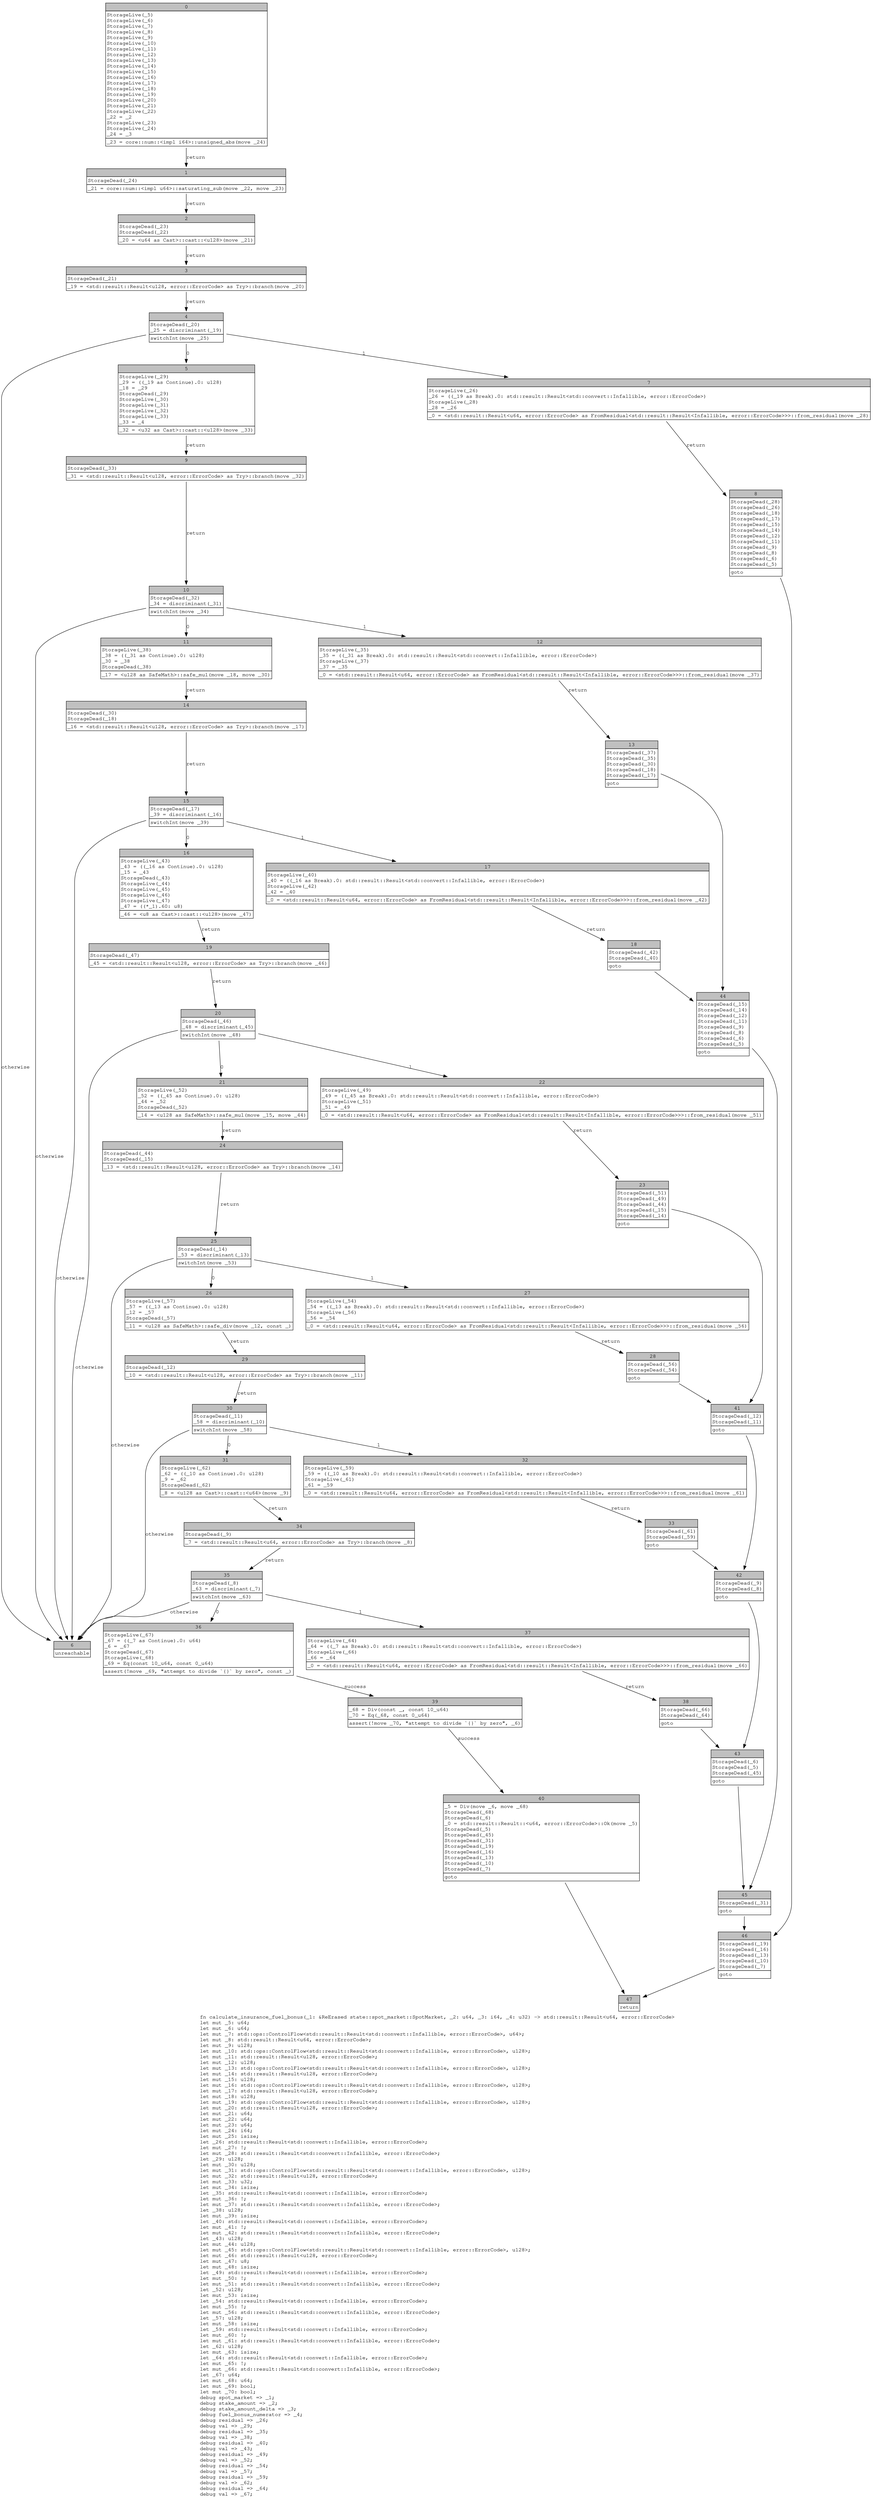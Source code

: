 digraph Mir_0_2262 {
    graph [fontname="Courier, monospace"];
    node [fontname="Courier, monospace"];
    edge [fontname="Courier, monospace"];
    label=<fn calculate_insurance_fuel_bonus(_1: &amp;ReErased state::spot_market::SpotMarket, _2: u64, _3: i64, _4: u32) -&gt; std::result::Result&lt;u64, error::ErrorCode&gt;<br align="left"/>let mut _5: u64;<br align="left"/>let mut _6: u64;<br align="left"/>let mut _7: std::ops::ControlFlow&lt;std::result::Result&lt;std::convert::Infallible, error::ErrorCode&gt;, u64&gt;;<br align="left"/>let mut _8: std::result::Result&lt;u64, error::ErrorCode&gt;;<br align="left"/>let mut _9: u128;<br align="left"/>let mut _10: std::ops::ControlFlow&lt;std::result::Result&lt;std::convert::Infallible, error::ErrorCode&gt;, u128&gt;;<br align="left"/>let mut _11: std::result::Result&lt;u128, error::ErrorCode&gt;;<br align="left"/>let mut _12: u128;<br align="left"/>let mut _13: std::ops::ControlFlow&lt;std::result::Result&lt;std::convert::Infallible, error::ErrorCode&gt;, u128&gt;;<br align="left"/>let mut _14: std::result::Result&lt;u128, error::ErrorCode&gt;;<br align="left"/>let mut _15: u128;<br align="left"/>let mut _16: std::ops::ControlFlow&lt;std::result::Result&lt;std::convert::Infallible, error::ErrorCode&gt;, u128&gt;;<br align="left"/>let mut _17: std::result::Result&lt;u128, error::ErrorCode&gt;;<br align="left"/>let mut _18: u128;<br align="left"/>let mut _19: std::ops::ControlFlow&lt;std::result::Result&lt;std::convert::Infallible, error::ErrorCode&gt;, u128&gt;;<br align="left"/>let mut _20: std::result::Result&lt;u128, error::ErrorCode&gt;;<br align="left"/>let mut _21: u64;<br align="left"/>let mut _22: u64;<br align="left"/>let mut _23: u64;<br align="left"/>let mut _24: i64;<br align="left"/>let mut _25: isize;<br align="left"/>let _26: std::result::Result&lt;std::convert::Infallible, error::ErrorCode&gt;;<br align="left"/>let mut _27: !;<br align="left"/>let mut _28: std::result::Result&lt;std::convert::Infallible, error::ErrorCode&gt;;<br align="left"/>let _29: u128;<br align="left"/>let mut _30: u128;<br align="left"/>let mut _31: std::ops::ControlFlow&lt;std::result::Result&lt;std::convert::Infallible, error::ErrorCode&gt;, u128&gt;;<br align="left"/>let mut _32: std::result::Result&lt;u128, error::ErrorCode&gt;;<br align="left"/>let mut _33: u32;<br align="left"/>let mut _34: isize;<br align="left"/>let _35: std::result::Result&lt;std::convert::Infallible, error::ErrorCode&gt;;<br align="left"/>let mut _36: !;<br align="left"/>let mut _37: std::result::Result&lt;std::convert::Infallible, error::ErrorCode&gt;;<br align="left"/>let _38: u128;<br align="left"/>let mut _39: isize;<br align="left"/>let _40: std::result::Result&lt;std::convert::Infallible, error::ErrorCode&gt;;<br align="left"/>let mut _41: !;<br align="left"/>let mut _42: std::result::Result&lt;std::convert::Infallible, error::ErrorCode&gt;;<br align="left"/>let _43: u128;<br align="left"/>let mut _44: u128;<br align="left"/>let mut _45: std::ops::ControlFlow&lt;std::result::Result&lt;std::convert::Infallible, error::ErrorCode&gt;, u128&gt;;<br align="left"/>let mut _46: std::result::Result&lt;u128, error::ErrorCode&gt;;<br align="left"/>let mut _47: u8;<br align="left"/>let mut _48: isize;<br align="left"/>let _49: std::result::Result&lt;std::convert::Infallible, error::ErrorCode&gt;;<br align="left"/>let mut _50: !;<br align="left"/>let mut _51: std::result::Result&lt;std::convert::Infallible, error::ErrorCode&gt;;<br align="left"/>let _52: u128;<br align="left"/>let mut _53: isize;<br align="left"/>let _54: std::result::Result&lt;std::convert::Infallible, error::ErrorCode&gt;;<br align="left"/>let mut _55: !;<br align="left"/>let mut _56: std::result::Result&lt;std::convert::Infallible, error::ErrorCode&gt;;<br align="left"/>let _57: u128;<br align="left"/>let mut _58: isize;<br align="left"/>let _59: std::result::Result&lt;std::convert::Infallible, error::ErrorCode&gt;;<br align="left"/>let mut _60: !;<br align="left"/>let mut _61: std::result::Result&lt;std::convert::Infallible, error::ErrorCode&gt;;<br align="left"/>let _62: u128;<br align="left"/>let mut _63: isize;<br align="left"/>let _64: std::result::Result&lt;std::convert::Infallible, error::ErrorCode&gt;;<br align="left"/>let mut _65: !;<br align="left"/>let mut _66: std::result::Result&lt;std::convert::Infallible, error::ErrorCode&gt;;<br align="left"/>let _67: u64;<br align="left"/>let mut _68: u64;<br align="left"/>let mut _69: bool;<br align="left"/>let mut _70: bool;<br align="left"/>debug spot_market =&gt; _1;<br align="left"/>debug stake_amount =&gt; _2;<br align="left"/>debug stake_amount_delta =&gt; _3;<br align="left"/>debug fuel_bonus_numerator =&gt; _4;<br align="left"/>debug residual =&gt; _26;<br align="left"/>debug val =&gt; _29;<br align="left"/>debug residual =&gt; _35;<br align="left"/>debug val =&gt; _38;<br align="left"/>debug residual =&gt; _40;<br align="left"/>debug val =&gt; _43;<br align="left"/>debug residual =&gt; _49;<br align="left"/>debug val =&gt; _52;<br align="left"/>debug residual =&gt; _54;<br align="left"/>debug val =&gt; _57;<br align="left"/>debug residual =&gt; _59;<br align="left"/>debug val =&gt; _62;<br align="left"/>debug residual =&gt; _64;<br align="left"/>debug val =&gt; _67;<br align="left"/>>;
    bb0__0_2262 [shape="none", label=<<table border="0" cellborder="1" cellspacing="0"><tr><td bgcolor="gray" align="center" colspan="1">0</td></tr><tr><td align="left" balign="left">StorageLive(_5)<br/>StorageLive(_6)<br/>StorageLive(_7)<br/>StorageLive(_8)<br/>StorageLive(_9)<br/>StorageLive(_10)<br/>StorageLive(_11)<br/>StorageLive(_12)<br/>StorageLive(_13)<br/>StorageLive(_14)<br/>StorageLive(_15)<br/>StorageLive(_16)<br/>StorageLive(_17)<br/>StorageLive(_18)<br/>StorageLive(_19)<br/>StorageLive(_20)<br/>StorageLive(_21)<br/>StorageLive(_22)<br/>_22 = _2<br/>StorageLive(_23)<br/>StorageLive(_24)<br/>_24 = _3<br/></td></tr><tr><td align="left">_23 = core::num::&lt;impl i64&gt;::unsigned_abs(move _24)</td></tr></table>>];
    bb1__0_2262 [shape="none", label=<<table border="0" cellborder="1" cellspacing="0"><tr><td bgcolor="gray" align="center" colspan="1">1</td></tr><tr><td align="left" balign="left">StorageDead(_24)<br/></td></tr><tr><td align="left">_21 = core::num::&lt;impl u64&gt;::saturating_sub(move _22, move _23)</td></tr></table>>];
    bb2__0_2262 [shape="none", label=<<table border="0" cellborder="1" cellspacing="0"><tr><td bgcolor="gray" align="center" colspan="1">2</td></tr><tr><td align="left" balign="left">StorageDead(_23)<br/>StorageDead(_22)<br/></td></tr><tr><td align="left">_20 = &lt;u64 as Cast&gt;::cast::&lt;u128&gt;(move _21)</td></tr></table>>];
    bb3__0_2262 [shape="none", label=<<table border="0" cellborder="1" cellspacing="0"><tr><td bgcolor="gray" align="center" colspan="1">3</td></tr><tr><td align="left" balign="left">StorageDead(_21)<br/></td></tr><tr><td align="left">_19 = &lt;std::result::Result&lt;u128, error::ErrorCode&gt; as Try&gt;::branch(move _20)</td></tr></table>>];
    bb4__0_2262 [shape="none", label=<<table border="0" cellborder="1" cellspacing="0"><tr><td bgcolor="gray" align="center" colspan="1">4</td></tr><tr><td align="left" balign="left">StorageDead(_20)<br/>_25 = discriminant(_19)<br/></td></tr><tr><td align="left">switchInt(move _25)</td></tr></table>>];
    bb5__0_2262 [shape="none", label=<<table border="0" cellborder="1" cellspacing="0"><tr><td bgcolor="gray" align="center" colspan="1">5</td></tr><tr><td align="left" balign="left">StorageLive(_29)<br/>_29 = ((_19 as Continue).0: u128)<br/>_18 = _29<br/>StorageDead(_29)<br/>StorageLive(_30)<br/>StorageLive(_31)<br/>StorageLive(_32)<br/>StorageLive(_33)<br/>_33 = _4<br/></td></tr><tr><td align="left">_32 = &lt;u32 as Cast&gt;::cast::&lt;u128&gt;(move _33)</td></tr></table>>];
    bb6__0_2262 [shape="none", label=<<table border="0" cellborder="1" cellspacing="0"><tr><td bgcolor="gray" align="center" colspan="1">6</td></tr><tr><td align="left">unreachable</td></tr></table>>];
    bb7__0_2262 [shape="none", label=<<table border="0" cellborder="1" cellspacing="0"><tr><td bgcolor="gray" align="center" colspan="1">7</td></tr><tr><td align="left" balign="left">StorageLive(_26)<br/>_26 = ((_19 as Break).0: std::result::Result&lt;std::convert::Infallible, error::ErrorCode&gt;)<br/>StorageLive(_28)<br/>_28 = _26<br/></td></tr><tr><td align="left">_0 = &lt;std::result::Result&lt;u64, error::ErrorCode&gt; as FromResidual&lt;std::result::Result&lt;Infallible, error::ErrorCode&gt;&gt;&gt;::from_residual(move _28)</td></tr></table>>];
    bb8__0_2262 [shape="none", label=<<table border="0" cellborder="1" cellspacing="0"><tr><td bgcolor="gray" align="center" colspan="1">8</td></tr><tr><td align="left" balign="left">StorageDead(_28)<br/>StorageDead(_26)<br/>StorageDead(_18)<br/>StorageDead(_17)<br/>StorageDead(_15)<br/>StorageDead(_14)<br/>StorageDead(_12)<br/>StorageDead(_11)<br/>StorageDead(_9)<br/>StorageDead(_8)<br/>StorageDead(_6)<br/>StorageDead(_5)<br/></td></tr><tr><td align="left">goto</td></tr></table>>];
    bb9__0_2262 [shape="none", label=<<table border="0" cellborder="1" cellspacing="0"><tr><td bgcolor="gray" align="center" colspan="1">9</td></tr><tr><td align="left" balign="left">StorageDead(_33)<br/></td></tr><tr><td align="left">_31 = &lt;std::result::Result&lt;u128, error::ErrorCode&gt; as Try&gt;::branch(move _32)</td></tr></table>>];
    bb10__0_2262 [shape="none", label=<<table border="0" cellborder="1" cellspacing="0"><tr><td bgcolor="gray" align="center" colspan="1">10</td></tr><tr><td align="left" balign="left">StorageDead(_32)<br/>_34 = discriminant(_31)<br/></td></tr><tr><td align="left">switchInt(move _34)</td></tr></table>>];
    bb11__0_2262 [shape="none", label=<<table border="0" cellborder="1" cellspacing="0"><tr><td bgcolor="gray" align="center" colspan="1">11</td></tr><tr><td align="left" balign="left">StorageLive(_38)<br/>_38 = ((_31 as Continue).0: u128)<br/>_30 = _38<br/>StorageDead(_38)<br/></td></tr><tr><td align="left">_17 = &lt;u128 as SafeMath&gt;::safe_mul(move _18, move _30)</td></tr></table>>];
    bb12__0_2262 [shape="none", label=<<table border="0" cellborder="1" cellspacing="0"><tr><td bgcolor="gray" align="center" colspan="1">12</td></tr><tr><td align="left" balign="left">StorageLive(_35)<br/>_35 = ((_31 as Break).0: std::result::Result&lt;std::convert::Infallible, error::ErrorCode&gt;)<br/>StorageLive(_37)<br/>_37 = _35<br/></td></tr><tr><td align="left">_0 = &lt;std::result::Result&lt;u64, error::ErrorCode&gt; as FromResidual&lt;std::result::Result&lt;Infallible, error::ErrorCode&gt;&gt;&gt;::from_residual(move _37)</td></tr></table>>];
    bb13__0_2262 [shape="none", label=<<table border="0" cellborder="1" cellspacing="0"><tr><td bgcolor="gray" align="center" colspan="1">13</td></tr><tr><td align="left" balign="left">StorageDead(_37)<br/>StorageDead(_35)<br/>StorageDead(_30)<br/>StorageDead(_18)<br/>StorageDead(_17)<br/></td></tr><tr><td align="left">goto</td></tr></table>>];
    bb14__0_2262 [shape="none", label=<<table border="0" cellborder="1" cellspacing="0"><tr><td bgcolor="gray" align="center" colspan="1">14</td></tr><tr><td align="left" balign="left">StorageDead(_30)<br/>StorageDead(_18)<br/></td></tr><tr><td align="left">_16 = &lt;std::result::Result&lt;u128, error::ErrorCode&gt; as Try&gt;::branch(move _17)</td></tr></table>>];
    bb15__0_2262 [shape="none", label=<<table border="0" cellborder="1" cellspacing="0"><tr><td bgcolor="gray" align="center" colspan="1">15</td></tr><tr><td align="left" balign="left">StorageDead(_17)<br/>_39 = discriminant(_16)<br/></td></tr><tr><td align="left">switchInt(move _39)</td></tr></table>>];
    bb16__0_2262 [shape="none", label=<<table border="0" cellborder="1" cellspacing="0"><tr><td bgcolor="gray" align="center" colspan="1">16</td></tr><tr><td align="left" balign="left">StorageLive(_43)<br/>_43 = ((_16 as Continue).0: u128)<br/>_15 = _43<br/>StorageDead(_43)<br/>StorageLive(_44)<br/>StorageLive(_45)<br/>StorageLive(_46)<br/>StorageLive(_47)<br/>_47 = ((*_1).60: u8)<br/></td></tr><tr><td align="left">_46 = &lt;u8 as Cast&gt;::cast::&lt;u128&gt;(move _47)</td></tr></table>>];
    bb17__0_2262 [shape="none", label=<<table border="0" cellborder="1" cellspacing="0"><tr><td bgcolor="gray" align="center" colspan="1">17</td></tr><tr><td align="left" balign="left">StorageLive(_40)<br/>_40 = ((_16 as Break).0: std::result::Result&lt;std::convert::Infallible, error::ErrorCode&gt;)<br/>StorageLive(_42)<br/>_42 = _40<br/></td></tr><tr><td align="left">_0 = &lt;std::result::Result&lt;u64, error::ErrorCode&gt; as FromResidual&lt;std::result::Result&lt;Infallible, error::ErrorCode&gt;&gt;&gt;::from_residual(move _42)</td></tr></table>>];
    bb18__0_2262 [shape="none", label=<<table border="0" cellborder="1" cellspacing="0"><tr><td bgcolor="gray" align="center" colspan="1">18</td></tr><tr><td align="left" balign="left">StorageDead(_42)<br/>StorageDead(_40)<br/></td></tr><tr><td align="left">goto</td></tr></table>>];
    bb19__0_2262 [shape="none", label=<<table border="0" cellborder="1" cellspacing="0"><tr><td bgcolor="gray" align="center" colspan="1">19</td></tr><tr><td align="left" balign="left">StorageDead(_47)<br/></td></tr><tr><td align="left">_45 = &lt;std::result::Result&lt;u128, error::ErrorCode&gt; as Try&gt;::branch(move _46)</td></tr></table>>];
    bb20__0_2262 [shape="none", label=<<table border="0" cellborder="1" cellspacing="0"><tr><td bgcolor="gray" align="center" colspan="1">20</td></tr><tr><td align="left" balign="left">StorageDead(_46)<br/>_48 = discriminant(_45)<br/></td></tr><tr><td align="left">switchInt(move _48)</td></tr></table>>];
    bb21__0_2262 [shape="none", label=<<table border="0" cellborder="1" cellspacing="0"><tr><td bgcolor="gray" align="center" colspan="1">21</td></tr><tr><td align="left" balign="left">StorageLive(_52)<br/>_52 = ((_45 as Continue).0: u128)<br/>_44 = _52<br/>StorageDead(_52)<br/></td></tr><tr><td align="left">_14 = &lt;u128 as SafeMath&gt;::safe_mul(move _15, move _44)</td></tr></table>>];
    bb22__0_2262 [shape="none", label=<<table border="0" cellborder="1" cellspacing="0"><tr><td bgcolor="gray" align="center" colspan="1">22</td></tr><tr><td align="left" balign="left">StorageLive(_49)<br/>_49 = ((_45 as Break).0: std::result::Result&lt;std::convert::Infallible, error::ErrorCode&gt;)<br/>StorageLive(_51)<br/>_51 = _49<br/></td></tr><tr><td align="left">_0 = &lt;std::result::Result&lt;u64, error::ErrorCode&gt; as FromResidual&lt;std::result::Result&lt;Infallible, error::ErrorCode&gt;&gt;&gt;::from_residual(move _51)</td></tr></table>>];
    bb23__0_2262 [shape="none", label=<<table border="0" cellborder="1" cellspacing="0"><tr><td bgcolor="gray" align="center" colspan="1">23</td></tr><tr><td align="left" balign="left">StorageDead(_51)<br/>StorageDead(_49)<br/>StorageDead(_44)<br/>StorageDead(_15)<br/>StorageDead(_14)<br/></td></tr><tr><td align="left">goto</td></tr></table>>];
    bb24__0_2262 [shape="none", label=<<table border="0" cellborder="1" cellspacing="0"><tr><td bgcolor="gray" align="center" colspan="1">24</td></tr><tr><td align="left" balign="left">StorageDead(_44)<br/>StorageDead(_15)<br/></td></tr><tr><td align="left">_13 = &lt;std::result::Result&lt;u128, error::ErrorCode&gt; as Try&gt;::branch(move _14)</td></tr></table>>];
    bb25__0_2262 [shape="none", label=<<table border="0" cellborder="1" cellspacing="0"><tr><td bgcolor="gray" align="center" colspan="1">25</td></tr><tr><td align="left" balign="left">StorageDead(_14)<br/>_53 = discriminant(_13)<br/></td></tr><tr><td align="left">switchInt(move _53)</td></tr></table>>];
    bb26__0_2262 [shape="none", label=<<table border="0" cellborder="1" cellspacing="0"><tr><td bgcolor="gray" align="center" colspan="1">26</td></tr><tr><td align="left" balign="left">StorageLive(_57)<br/>_57 = ((_13 as Continue).0: u128)<br/>_12 = _57<br/>StorageDead(_57)<br/></td></tr><tr><td align="left">_11 = &lt;u128 as SafeMath&gt;::safe_div(move _12, const _)</td></tr></table>>];
    bb27__0_2262 [shape="none", label=<<table border="0" cellborder="1" cellspacing="0"><tr><td bgcolor="gray" align="center" colspan="1">27</td></tr><tr><td align="left" balign="left">StorageLive(_54)<br/>_54 = ((_13 as Break).0: std::result::Result&lt;std::convert::Infallible, error::ErrorCode&gt;)<br/>StorageLive(_56)<br/>_56 = _54<br/></td></tr><tr><td align="left">_0 = &lt;std::result::Result&lt;u64, error::ErrorCode&gt; as FromResidual&lt;std::result::Result&lt;Infallible, error::ErrorCode&gt;&gt;&gt;::from_residual(move _56)</td></tr></table>>];
    bb28__0_2262 [shape="none", label=<<table border="0" cellborder="1" cellspacing="0"><tr><td bgcolor="gray" align="center" colspan="1">28</td></tr><tr><td align="left" balign="left">StorageDead(_56)<br/>StorageDead(_54)<br/></td></tr><tr><td align="left">goto</td></tr></table>>];
    bb29__0_2262 [shape="none", label=<<table border="0" cellborder="1" cellspacing="0"><tr><td bgcolor="gray" align="center" colspan="1">29</td></tr><tr><td align="left" balign="left">StorageDead(_12)<br/></td></tr><tr><td align="left">_10 = &lt;std::result::Result&lt;u128, error::ErrorCode&gt; as Try&gt;::branch(move _11)</td></tr></table>>];
    bb30__0_2262 [shape="none", label=<<table border="0" cellborder="1" cellspacing="0"><tr><td bgcolor="gray" align="center" colspan="1">30</td></tr><tr><td align="left" balign="left">StorageDead(_11)<br/>_58 = discriminant(_10)<br/></td></tr><tr><td align="left">switchInt(move _58)</td></tr></table>>];
    bb31__0_2262 [shape="none", label=<<table border="0" cellborder="1" cellspacing="0"><tr><td bgcolor="gray" align="center" colspan="1">31</td></tr><tr><td align="left" balign="left">StorageLive(_62)<br/>_62 = ((_10 as Continue).0: u128)<br/>_9 = _62<br/>StorageDead(_62)<br/></td></tr><tr><td align="left">_8 = &lt;u128 as Cast&gt;::cast::&lt;u64&gt;(move _9)</td></tr></table>>];
    bb32__0_2262 [shape="none", label=<<table border="0" cellborder="1" cellspacing="0"><tr><td bgcolor="gray" align="center" colspan="1">32</td></tr><tr><td align="left" balign="left">StorageLive(_59)<br/>_59 = ((_10 as Break).0: std::result::Result&lt;std::convert::Infallible, error::ErrorCode&gt;)<br/>StorageLive(_61)<br/>_61 = _59<br/></td></tr><tr><td align="left">_0 = &lt;std::result::Result&lt;u64, error::ErrorCode&gt; as FromResidual&lt;std::result::Result&lt;Infallible, error::ErrorCode&gt;&gt;&gt;::from_residual(move _61)</td></tr></table>>];
    bb33__0_2262 [shape="none", label=<<table border="0" cellborder="1" cellspacing="0"><tr><td bgcolor="gray" align="center" colspan="1">33</td></tr><tr><td align="left" balign="left">StorageDead(_61)<br/>StorageDead(_59)<br/></td></tr><tr><td align="left">goto</td></tr></table>>];
    bb34__0_2262 [shape="none", label=<<table border="0" cellborder="1" cellspacing="0"><tr><td bgcolor="gray" align="center" colspan="1">34</td></tr><tr><td align="left" balign="left">StorageDead(_9)<br/></td></tr><tr><td align="left">_7 = &lt;std::result::Result&lt;u64, error::ErrorCode&gt; as Try&gt;::branch(move _8)</td></tr></table>>];
    bb35__0_2262 [shape="none", label=<<table border="0" cellborder="1" cellspacing="0"><tr><td bgcolor="gray" align="center" colspan="1">35</td></tr><tr><td align="left" balign="left">StorageDead(_8)<br/>_63 = discriminant(_7)<br/></td></tr><tr><td align="left">switchInt(move _63)</td></tr></table>>];
    bb36__0_2262 [shape="none", label=<<table border="0" cellborder="1" cellspacing="0"><tr><td bgcolor="gray" align="center" colspan="1">36</td></tr><tr><td align="left" balign="left">StorageLive(_67)<br/>_67 = ((_7 as Continue).0: u64)<br/>_6 = _67<br/>StorageDead(_67)<br/>StorageLive(_68)<br/>_69 = Eq(const 10_u64, const 0_u64)<br/></td></tr><tr><td align="left">assert(!move _69, &quot;attempt to divide `{}` by zero&quot;, const _)</td></tr></table>>];
    bb37__0_2262 [shape="none", label=<<table border="0" cellborder="1" cellspacing="0"><tr><td bgcolor="gray" align="center" colspan="1">37</td></tr><tr><td align="left" balign="left">StorageLive(_64)<br/>_64 = ((_7 as Break).0: std::result::Result&lt;std::convert::Infallible, error::ErrorCode&gt;)<br/>StorageLive(_66)<br/>_66 = _64<br/></td></tr><tr><td align="left">_0 = &lt;std::result::Result&lt;u64, error::ErrorCode&gt; as FromResidual&lt;std::result::Result&lt;Infallible, error::ErrorCode&gt;&gt;&gt;::from_residual(move _66)</td></tr></table>>];
    bb38__0_2262 [shape="none", label=<<table border="0" cellborder="1" cellspacing="0"><tr><td bgcolor="gray" align="center" colspan="1">38</td></tr><tr><td align="left" balign="left">StorageDead(_66)<br/>StorageDead(_64)<br/></td></tr><tr><td align="left">goto</td></tr></table>>];
    bb39__0_2262 [shape="none", label=<<table border="0" cellborder="1" cellspacing="0"><tr><td bgcolor="gray" align="center" colspan="1">39</td></tr><tr><td align="left" balign="left">_68 = Div(const _, const 10_u64)<br/>_70 = Eq(_68, const 0_u64)<br/></td></tr><tr><td align="left">assert(!move _70, &quot;attempt to divide `{}` by zero&quot;, _6)</td></tr></table>>];
    bb40__0_2262 [shape="none", label=<<table border="0" cellborder="1" cellspacing="0"><tr><td bgcolor="gray" align="center" colspan="1">40</td></tr><tr><td align="left" balign="left">_5 = Div(move _6, move _68)<br/>StorageDead(_68)<br/>StorageDead(_6)<br/>_0 = std::result::Result::&lt;u64, error::ErrorCode&gt;::Ok(move _5)<br/>StorageDead(_5)<br/>StorageDead(_45)<br/>StorageDead(_31)<br/>StorageDead(_19)<br/>StorageDead(_16)<br/>StorageDead(_13)<br/>StorageDead(_10)<br/>StorageDead(_7)<br/></td></tr><tr><td align="left">goto</td></tr></table>>];
    bb41__0_2262 [shape="none", label=<<table border="0" cellborder="1" cellspacing="0"><tr><td bgcolor="gray" align="center" colspan="1">41</td></tr><tr><td align="left" balign="left">StorageDead(_12)<br/>StorageDead(_11)<br/></td></tr><tr><td align="left">goto</td></tr></table>>];
    bb42__0_2262 [shape="none", label=<<table border="0" cellborder="1" cellspacing="0"><tr><td bgcolor="gray" align="center" colspan="1">42</td></tr><tr><td align="left" balign="left">StorageDead(_9)<br/>StorageDead(_8)<br/></td></tr><tr><td align="left">goto</td></tr></table>>];
    bb43__0_2262 [shape="none", label=<<table border="0" cellborder="1" cellspacing="0"><tr><td bgcolor="gray" align="center" colspan="1">43</td></tr><tr><td align="left" balign="left">StorageDead(_6)<br/>StorageDead(_5)<br/>StorageDead(_45)<br/></td></tr><tr><td align="left">goto</td></tr></table>>];
    bb44__0_2262 [shape="none", label=<<table border="0" cellborder="1" cellspacing="0"><tr><td bgcolor="gray" align="center" colspan="1">44</td></tr><tr><td align="left" balign="left">StorageDead(_15)<br/>StorageDead(_14)<br/>StorageDead(_12)<br/>StorageDead(_11)<br/>StorageDead(_9)<br/>StorageDead(_8)<br/>StorageDead(_6)<br/>StorageDead(_5)<br/></td></tr><tr><td align="left">goto</td></tr></table>>];
    bb45__0_2262 [shape="none", label=<<table border="0" cellborder="1" cellspacing="0"><tr><td bgcolor="gray" align="center" colspan="1">45</td></tr><tr><td align="left" balign="left">StorageDead(_31)<br/></td></tr><tr><td align="left">goto</td></tr></table>>];
    bb46__0_2262 [shape="none", label=<<table border="0" cellborder="1" cellspacing="0"><tr><td bgcolor="gray" align="center" colspan="1">46</td></tr><tr><td align="left" balign="left">StorageDead(_19)<br/>StorageDead(_16)<br/>StorageDead(_13)<br/>StorageDead(_10)<br/>StorageDead(_7)<br/></td></tr><tr><td align="left">goto</td></tr></table>>];
    bb47__0_2262 [shape="none", label=<<table border="0" cellborder="1" cellspacing="0"><tr><td bgcolor="gray" align="center" colspan="1">47</td></tr><tr><td align="left">return</td></tr></table>>];
    bb0__0_2262 -> bb1__0_2262 [label="return"];
    bb1__0_2262 -> bb2__0_2262 [label="return"];
    bb2__0_2262 -> bb3__0_2262 [label="return"];
    bb3__0_2262 -> bb4__0_2262 [label="return"];
    bb4__0_2262 -> bb5__0_2262 [label="0"];
    bb4__0_2262 -> bb7__0_2262 [label="1"];
    bb4__0_2262 -> bb6__0_2262 [label="otherwise"];
    bb5__0_2262 -> bb9__0_2262 [label="return"];
    bb7__0_2262 -> bb8__0_2262 [label="return"];
    bb8__0_2262 -> bb46__0_2262 [label=""];
    bb9__0_2262 -> bb10__0_2262 [label="return"];
    bb10__0_2262 -> bb11__0_2262 [label="0"];
    bb10__0_2262 -> bb12__0_2262 [label="1"];
    bb10__0_2262 -> bb6__0_2262 [label="otherwise"];
    bb11__0_2262 -> bb14__0_2262 [label="return"];
    bb12__0_2262 -> bb13__0_2262 [label="return"];
    bb13__0_2262 -> bb44__0_2262 [label=""];
    bb14__0_2262 -> bb15__0_2262 [label="return"];
    bb15__0_2262 -> bb16__0_2262 [label="0"];
    bb15__0_2262 -> bb17__0_2262 [label="1"];
    bb15__0_2262 -> bb6__0_2262 [label="otherwise"];
    bb16__0_2262 -> bb19__0_2262 [label="return"];
    bb17__0_2262 -> bb18__0_2262 [label="return"];
    bb18__0_2262 -> bb44__0_2262 [label=""];
    bb19__0_2262 -> bb20__0_2262 [label="return"];
    bb20__0_2262 -> bb21__0_2262 [label="0"];
    bb20__0_2262 -> bb22__0_2262 [label="1"];
    bb20__0_2262 -> bb6__0_2262 [label="otherwise"];
    bb21__0_2262 -> bb24__0_2262 [label="return"];
    bb22__0_2262 -> bb23__0_2262 [label="return"];
    bb23__0_2262 -> bb41__0_2262 [label=""];
    bb24__0_2262 -> bb25__0_2262 [label="return"];
    bb25__0_2262 -> bb26__0_2262 [label="0"];
    bb25__0_2262 -> bb27__0_2262 [label="1"];
    bb25__0_2262 -> bb6__0_2262 [label="otherwise"];
    bb26__0_2262 -> bb29__0_2262 [label="return"];
    bb27__0_2262 -> bb28__0_2262 [label="return"];
    bb28__0_2262 -> bb41__0_2262 [label=""];
    bb29__0_2262 -> bb30__0_2262 [label="return"];
    bb30__0_2262 -> bb31__0_2262 [label="0"];
    bb30__0_2262 -> bb32__0_2262 [label="1"];
    bb30__0_2262 -> bb6__0_2262 [label="otherwise"];
    bb31__0_2262 -> bb34__0_2262 [label="return"];
    bb32__0_2262 -> bb33__0_2262 [label="return"];
    bb33__0_2262 -> bb42__0_2262 [label=""];
    bb34__0_2262 -> bb35__0_2262 [label="return"];
    bb35__0_2262 -> bb36__0_2262 [label="0"];
    bb35__0_2262 -> bb37__0_2262 [label="1"];
    bb35__0_2262 -> bb6__0_2262 [label="otherwise"];
    bb36__0_2262 -> bb39__0_2262 [label="success"];
    bb37__0_2262 -> bb38__0_2262 [label="return"];
    bb38__0_2262 -> bb43__0_2262 [label=""];
    bb39__0_2262 -> bb40__0_2262 [label="success"];
    bb40__0_2262 -> bb47__0_2262 [label=""];
    bb41__0_2262 -> bb42__0_2262 [label=""];
    bb42__0_2262 -> bb43__0_2262 [label=""];
    bb43__0_2262 -> bb45__0_2262 [label=""];
    bb44__0_2262 -> bb45__0_2262 [label=""];
    bb45__0_2262 -> bb46__0_2262 [label=""];
    bb46__0_2262 -> bb47__0_2262 [label=""];
}
